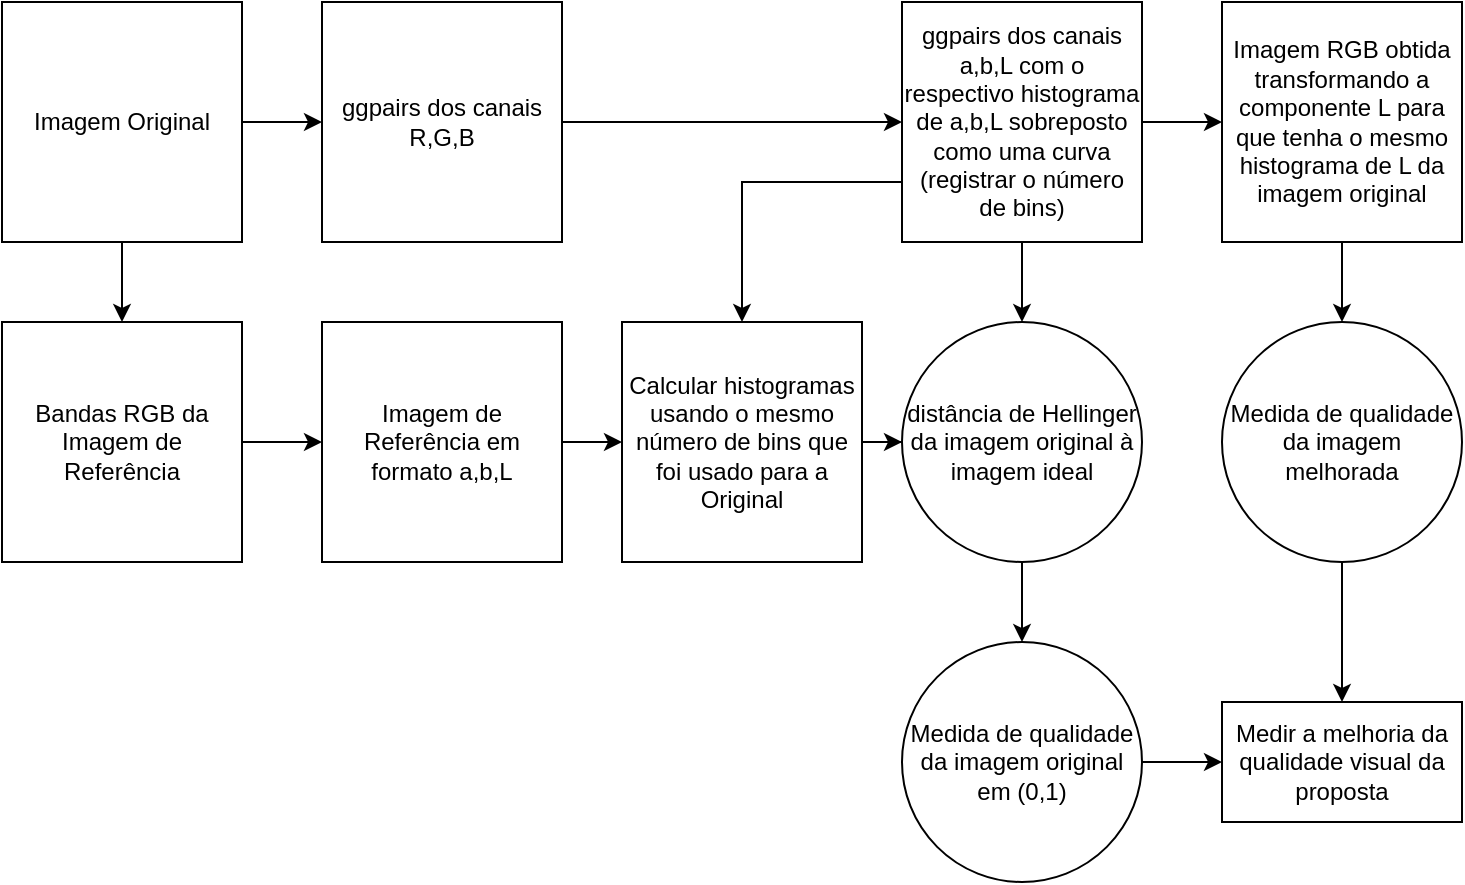 <mxfile version="14.5.1" type="device"><diagram id="_bA51qTnyS4Vc7VW80ZE" name="Page-1"><mxGraphModel dx="1106" dy="997" grid="1" gridSize="10" guides="1" tooltips="1" connect="1" arrows="1" fold="1" page="1" pageScale="1" pageWidth="850" pageHeight="1100" math="0" shadow="0"><root><mxCell id="0"/><mxCell id="1" parent="0"/><mxCell id="iNa3PUSBYl9UW9qvmq4M-4" value="" style="edgeStyle=orthogonalEdgeStyle;rounded=0;orthogonalLoop=1;jettySize=auto;html=1;" parent="1" source="iNa3PUSBYl9UW9qvmq4M-1" target="iNa3PUSBYl9UW9qvmq4M-3" edge="1"><mxGeometry relative="1" as="geometry"/></mxCell><mxCell id="j-7TUKffK8ELj6tJyK_--2" value="" style="edgeStyle=orthogonalEdgeStyle;rounded=0;orthogonalLoop=1;jettySize=auto;html=1;" edge="1" parent="1" source="iNa3PUSBYl9UW9qvmq4M-1" target="j-7TUKffK8ELj6tJyK_--1"><mxGeometry relative="1" as="geometry"/></mxCell><mxCell id="iNa3PUSBYl9UW9qvmq4M-1" value="Imagem Original" style="rounded=0;whiteSpace=wrap;html=1;" parent="1" vertex="1"><mxGeometry x="40" y="40" width="120" height="120" as="geometry"/></mxCell><mxCell id="iNa3PUSBYl9UW9qvmq4M-6" value="" style="edgeStyle=orthogonalEdgeStyle;rounded=0;orthogonalLoop=1;jettySize=auto;html=1;" parent="1" source="iNa3PUSBYl9UW9qvmq4M-3" target="iNa3PUSBYl9UW9qvmq4M-5" edge="1"><mxGeometry relative="1" as="geometry"/></mxCell><mxCell id="iNa3PUSBYl9UW9qvmq4M-3" value="ggpairs dos canais R,G,B" style="rounded=0;whiteSpace=wrap;html=1;" parent="1" vertex="1"><mxGeometry x="200" y="40" width="120" height="120" as="geometry"/></mxCell><mxCell id="iNa3PUSBYl9UW9qvmq4M-8" value="" style="edgeStyle=orthogonalEdgeStyle;rounded=0;orthogonalLoop=1;jettySize=auto;html=1;" parent="1" source="iNa3PUSBYl9UW9qvmq4M-5" target="iNa3PUSBYl9UW9qvmq4M-7" edge="1"><mxGeometry relative="1" as="geometry"/></mxCell><mxCell id="iNa3PUSBYl9UW9qvmq4M-10" value="" style="edgeStyle=orthogonalEdgeStyle;rounded=0;orthogonalLoop=1;jettySize=auto;html=1;" parent="1" source="iNa3PUSBYl9UW9qvmq4M-5" target="iNa3PUSBYl9UW9qvmq4M-9" edge="1"><mxGeometry relative="1" as="geometry"/></mxCell><mxCell id="j-7TUKffK8ELj6tJyK_--12" style="edgeStyle=orthogonalEdgeStyle;rounded=0;orthogonalLoop=1;jettySize=auto;html=1;exitX=0;exitY=0.75;exitDx=0;exitDy=0;entryX=0.5;entryY=0;entryDx=0;entryDy=0;" edge="1" parent="1" source="iNa3PUSBYl9UW9qvmq4M-5" target="j-7TUKffK8ELj6tJyK_--8"><mxGeometry relative="1" as="geometry"/></mxCell><mxCell id="iNa3PUSBYl9UW9qvmq4M-5" value="ggpairs dos canais a,b,L com o respectivo histograma de a,b,L sobreposto como uma curva&lt;br&gt;(registrar o número de bins)" style="whiteSpace=wrap;html=1;rounded=0;" parent="1" vertex="1"><mxGeometry x="490" y="40" width="120" height="120" as="geometry"/></mxCell><mxCell id="j-7TUKffK8ELj6tJyK_--7" value="" style="edgeStyle=orthogonalEdgeStyle;rounded=0;orthogonalLoop=1;jettySize=auto;html=1;" edge="1" parent="1" source="iNa3PUSBYl9UW9qvmq4M-7" target="j-7TUKffK8ELj6tJyK_--6"><mxGeometry relative="1" as="geometry"/></mxCell><mxCell id="iNa3PUSBYl9UW9qvmq4M-7" value="distância de Hellinger da imagem original à imagem ideal" style="ellipse;whiteSpace=wrap;html=1;rounded=0;" parent="1" vertex="1"><mxGeometry x="490" y="200" width="120" height="120" as="geometry"/></mxCell><mxCell id="iNa3PUSBYl9UW9qvmq4M-12" value="" style="edgeStyle=orthogonalEdgeStyle;rounded=0;orthogonalLoop=1;jettySize=auto;html=1;" parent="1" source="iNa3PUSBYl9UW9qvmq4M-9" target="iNa3PUSBYl9UW9qvmq4M-11" edge="1"><mxGeometry relative="1" as="geometry"/></mxCell><mxCell id="iNa3PUSBYl9UW9qvmq4M-9" value="Imagem RGB obtida transformando a componente L para que tenha o mesmo histograma de L da imagem original" style="whiteSpace=wrap;html=1;rounded=0;" parent="1" vertex="1"><mxGeometry x="650" y="40" width="120" height="120" as="geometry"/></mxCell><mxCell id="j-7TUKffK8ELj6tJyK_--17" style="edgeStyle=orthogonalEdgeStyle;rounded=0;orthogonalLoop=1;jettySize=auto;html=1;entryX=0.5;entryY=0;entryDx=0;entryDy=0;" edge="1" parent="1" source="iNa3PUSBYl9UW9qvmq4M-11" target="j-7TUKffK8ELj6tJyK_--15"><mxGeometry relative="1" as="geometry"/></mxCell><mxCell id="iNa3PUSBYl9UW9qvmq4M-11" value="Medida de qualidade da imagem melhorada" style="ellipse;whiteSpace=wrap;html=1;rounded=0;" parent="1" vertex="1"><mxGeometry x="650" y="200" width="120" height="120" as="geometry"/></mxCell><mxCell id="j-7TUKffK8ELj6tJyK_--4" value="" style="edgeStyle=orthogonalEdgeStyle;rounded=0;orthogonalLoop=1;jettySize=auto;html=1;" edge="1" parent="1" source="j-7TUKffK8ELj6tJyK_--1" target="j-7TUKffK8ELj6tJyK_--3"><mxGeometry relative="1" as="geometry"/></mxCell><mxCell id="j-7TUKffK8ELj6tJyK_--1" value="Bandas RGB da Imagem de Referência" style="rounded=0;whiteSpace=wrap;html=1;" vertex="1" parent="1"><mxGeometry x="40" y="200" width="120" height="120" as="geometry"/></mxCell><mxCell id="j-7TUKffK8ELj6tJyK_--9" value="" style="edgeStyle=orthogonalEdgeStyle;rounded=0;orthogonalLoop=1;jettySize=auto;html=1;" edge="1" parent="1" source="j-7TUKffK8ELj6tJyK_--3" target="j-7TUKffK8ELj6tJyK_--8"><mxGeometry relative="1" as="geometry"/></mxCell><mxCell id="j-7TUKffK8ELj6tJyK_--3" value="Imagem de Referência em formato a,b,L" style="rounded=0;whiteSpace=wrap;html=1;" vertex="1" parent="1"><mxGeometry x="200" y="200" width="120" height="120" as="geometry"/></mxCell><mxCell id="j-7TUKffK8ELj6tJyK_--16" value="" style="edgeStyle=orthogonalEdgeStyle;rounded=0;orthogonalLoop=1;jettySize=auto;html=1;" edge="1" parent="1" source="j-7TUKffK8ELj6tJyK_--6" target="j-7TUKffK8ELj6tJyK_--15"><mxGeometry relative="1" as="geometry"/></mxCell><mxCell id="j-7TUKffK8ELj6tJyK_--6" value="Medida de qualidade da imagem original em (0,1)" style="ellipse;whiteSpace=wrap;html=1;rounded=0;" vertex="1" parent="1"><mxGeometry x="490" y="360" width="120" height="120" as="geometry"/></mxCell><mxCell id="j-7TUKffK8ELj6tJyK_--10" style="edgeStyle=orthogonalEdgeStyle;rounded=0;orthogonalLoop=1;jettySize=auto;html=1;entryX=0;entryY=0.5;entryDx=0;entryDy=0;" edge="1" parent="1" source="j-7TUKffK8ELj6tJyK_--8" target="iNa3PUSBYl9UW9qvmq4M-7"><mxGeometry relative="1" as="geometry"/></mxCell><mxCell id="j-7TUKffK8ELj6tJyK_--8" value="Calcular histogramas usando o mesmo número de bins que foi usado para a Original" style="rounded=0;whiteSpace=wrap;html=1;" vertex="1" parent="1"><mxGeometry x="350" y="200" width="120" height="120" as="geometry"/></mxCell><mxCell id="j-7TUKffK8ELj6tJyK_--15" value="Medir a melhoria da qualidade visual da proposta" style="whiteSpace=wrap;html=1;rounded=0;" vertex="1" parent="1"><mxGeometry x="650" y="390" width="120" height="60" as="geometry"/></mxCell></root></mxGraphModel></diagram></mxfile>